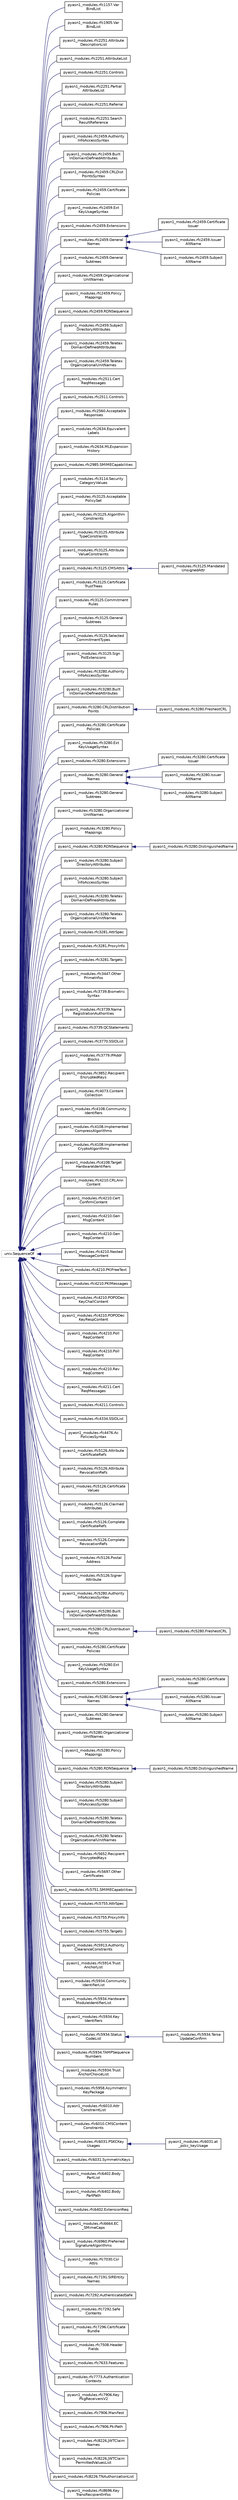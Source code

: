 digraph "Graphical Class Hierarchy"
{
 // LATEX_PDF_SIZE
  edge [fontname="Helvetica",fontsize="10",labelfontname="Helvetica",labelfontsize="10"];
  node [fontname="Helvetica",fontsize="10",shape=record];
  rankdir="LR";
  Node12273 [label="univ.SequenceOf",height=0.2,width=0.4,color="grey75", fillcolor="white", style="filled",tooltip=" "];
  Node12273 -> Node0 [dir="back",color="midnightblue",fontsize="10",style="solid",fontname="Helvetica"];
  Node0 [label="pyasn1_modules.rfc1157.Var\lBindList",height=0.2,width=0.4,color="black", fillcolor="white", style="filled",URL="$classpyasn1__modules_1_1rfc1157_1_1VarBindList.html",tooltip=" "];
  Node12273 -> Node12275 [dir="back",color="midnightblue",fontsize="10",style="solid",fontname="Helvetica"];
  Node12275 [label="pyasn1_modules.rfc1905.Var\lBindList",height=0.2,width=0.4,color="black", fillcolor="white", style="filled",URL="$classpyasn1__modules_1_1rfc1905_1_1VarBindList.html",tooltip=" "];
  Node12273 -> Node12276 [dir="back",color="midnightblue",fontsize="10",style="solid",fontname="Helvetica"];
  Node12276 [label="pyasn1_modules.rfc2251.Attribute\lDescriptionList",height=0.2,width=0.4,color="black", fillcolor="white", style="filled",URL="$classpyasn1__modules_1_1rfc2251_1_1AttributeDescriptionList.html",tooltip=" "];
  Node12273 -> Node12277 [dir="back",color="midnightblue",fontsize="10",style="solid",fontname="Helvetica"];
  Node12277 [label="pyasn1_modules.rfc2251.AttributeList",height=0.2,width=0.4,color="black", fillcolor="white", style="filled",URL="$classpyasn1__modules_1_1rfc2251_1_1AttributeList.html",tooltip=" "];
  Node12273 -> Node12278 [dir="back",color="midnightblue",fontsize="10",style="solid",fontname="Helvetica"];
  Node12278 [label="pyasn1_modules.rfc2251.Controls",height=0.2,width=0.4,color="black", fillcolor="white", style="filled",URL="$classpyasn1__modules_1_1rfc2251_1_1Controls.html",tooltip=" "];
  Node12273 -> Node12279 [dir="back",color="midnightblue",fontsize="10",style="solid",fontname="Helvetica"];
  Node12279 [label="pyasn1_modules.rfc2251.Partial\lAttributeList",height=0.2,width=0.4,color="black", fillcolor="white", style="filled",URL="$classpyasn1__modules_1_1rfc2251_1_1PartialAttributeList.html",tooltip=" "];
  Node12273 -> Node12280 [dir="back",color="midnightblue",fontsize="10",style="solid",fontname="Helvetica"];
  Node12280 [label="pyasn1_modules.rfc2251.Referral",height=0.2,width=0.4,color="black", fillcolor="white", style="filled",URL="$classpyasn1__modules_1_1rfc2251_1_1Referral.html",tooltip=" "];
  Node12273 -> Node12281 [dir="back",color="midnightblue",fontsize="10",style="solid",fontname="Helvetica"];
  Node12281 [label="pyasn1_modules.rfc2251.Search\lResultReference",height=0.2,width=0.4,color="black", fillcolor="white", style="filled",URL="$classpyasn1__modules_1_1rfc2251_1_1SearchResultReference.html",tooltip=" "];
  Node12273 -> Node12282 [dir="back",color="midnightblue",fontsize="10",style="solid",fontname="Helvetica"];
  Node12282 [label="pyasn1_modules.rfc2459.Authority\lInfoAccessSyntax",height=0.2,width=0.4,color="black", fillcolor="white", style="filled",URL="$classpyasn1__modules_1_1rfc2459_1_1AuthorityInfoAccessSyntax.html",tooltip=" "];
  Node12273 -> Node12283 [dir="back",color="midnightblue",fontsize="10",style="solid",fontname="Helvetica"];
  Node12283 [label="pyasn1_modules.rfc2459.Built\lInDomainDefinedAttributes",height=0.2,width=0.4,color="black", fillcolor="white", style="filled",URL="$classpyasn1__modules_1_1rfc2459_1_1BuiltInDomainDefinedAttributes.html",tooltip=" "];
  Node12273 -> Node12284 [dir="back",color="midnightblue",fontsize="10",style="solid",fontname="Helvetica"];
  Node12284 [label="pyasn1_modules.rfc2459.CRLDist\lPointsSyntax",height=0.2,width=0.4,color="black", fillcolor="white", style="filled",URL="$classpyasn1__modules_1_1rfc2459_1_1CRLDistPointsSyntax.html",tooltip=" "];
  Node12273 -> Node12285 [dir="back",color="midnightblue",fontsize="10",style="solid",fontname="Helvetica"];
  Node12285 [label="pyasn1_modules.rfc2459.Certificate\lPolicies",height=0.2,width=0.4,color="black", fillcolor="white", style="filled",URL="$classpyasn1__modules_1_1rfc2459_1_1CertificatePolicies.html",tooltip=" "];
  Node12273 -> Node12286 [dir="back",color="midnightblue",fontsize="10",style="solid",fontname="Helvetica"];
  Node12286 [label="pyasn1_modules.rfc2459.Ext\lKeyUsageSyntax",height=0.2,width=0.4,color="black", fillcolor="white", style="filled",URL="$classpyasn1__modules_1_1rfc2459_1_1ExtKeyUsageSyntax.html",tooltip=" "];
  Node12273 -> Node12287 [dir="back",color="midnightblue",fontsize="10",style="solid",fontname="Helvetica"];
  Node12287 [label="pyasn1_modules.rfc2459.Extensions",height=0.2,width=0.4,color="black", fillcolor="white", style="filled",URL="$classpyasn1__modules_1_1rfc2459_1_1Extensions.html",tooltip=" "];
  Node12273 -> Node12288 [dir="back",color="midnightblue",fontsize="10",style="solid",fontname="Helvetica"];
  Node12288 [label="pyasn1_modules.rfc2459.General\lNames",height=0.2,width=0.4,color="black", fillcolor="white", style="filled",URL="$classpyasn1__modules_1_1rfc2459_1_1GeneralNames.html",tooltip=" "];
  Node12288 -> Node12289 [dir="back",color="midnightblue",fontsize="10",style="solid",fontname="Helvetica"];
  Node12289 [label="pyasn1_modules.rfc2459.Certificate\lIssuer",height=0.2,width=0.4,color="black", fillcolor="white", style="filled",URL="$classpyasn1__modules_1_1rfc2459_1_1CertificateIssuer.html",tooltip=" "];
  Node12288 -> Node12290 [dir="back",color="midnightblue",fontsize="10",style="solid",fontname="Helvetica"];
  Node12290 [label="pyasn1_modules.rfc2459.Issuer\lAltName",height=0.2,width=0.4,color="black", fillcolor="white", style="filled",URL="$classpyasn1__modules_1_1rfc2459_1_1IssuerAltName.html",tooltip=" "];
  Node12288 -> Node12291 [dir="back",color="midnightblue",fontsize="10",style="solid",fontname="Helvetica"];
  Node12291 [label="pyasn1_modules.rfc2459.Subject\lAltName",height=0.2,width=0.4,color="black", fillcolor="white", style="filled",URL="$classpyasn1__modules_1_1rfc2459_1_1SubjectAltName.html",tooltip=" "];
  Node12273 -> Node12292 [dir="back",color="midnightblue",fontsize="10",style="solid",fontname="Helvetica"];
  Node12292 [label="pyasn1_modules.rfc2459.General\lSubtrees",height=0.2,width=0.4,color="black", fillcolor="white", style="filled",URL="$classpyasn1__modules_1_1rfc2459_1_1GeneralSubtrees.html",tooltip=" "];
  Node12273 -> Node12293 [dir="back",color="midnightblue",fontsize="10",style="solid",fontname="Helvetica"];
  Node12293 [label="pyasn1_modules.rfc2459.Organizational\lUnitNames",height=0.2,width=0.4,color="black", fillcolor="white", style="filled",URL="$classpyasn1__modules_1_1rfc2459_1_1OrganizationalUnitNames.html",tooltip=" "];
  Node12273 -> Node12294 [dir="back",color="midnightblue",fontsize="10",style="solid",fontname="Helvetica"];
  Node12294 [label="pyasn1_modules.rfc2459.Policy\lMappings",height=0.2,width=0.4,color="black", fillcolor="white", style="filled",URL="$classpyasn1__modules_1_1rfc2459_1_1PolicyMappings.html",tooltip=" "];
  Node12273 -> Node12295 [dir="back",color="midnightblue",fontsize="10",style="solid",fontname="Helvetica"];
  Node12295 [label="pyasn1_modules.rfc2459.RDNSequence",height=0.2,width=0.4,color="black", fillcolor="white", style="filled",URL="$classpyasn1__modules_1_1rfc2459_1_1RDNSequence.html",tooltip=" "];
  Node12273 -> Node12296 [dir="back",color="midnightblue",fontsize="10",style="solid",fontname="Helvetica"];
  Node12296 [label="pyasn1_modules.rfc2459.Subject\lDirectoryAttributes",height=0.2,width=0.4,color="black", fillcolor="white", style="filled",URL="$classpyasn1__modules_1_1rfc2459_1_1SubjectDirectoryAttributes.html",tooltip=" "];
  Node12273 -> Node12297 [dir="back",color="midnightblue",fontsize="10",style="solid",fontname="Helvetica"];
  Node12297 [label="pyasn1_modules.rfc2459.Teletex\lDomainDefinedAttributes",height=0.2,width=0.4,color="black", fillcolor="white", style="filled",URL="$classpyasn1__modules_1_1rfc2459_1_1TeletexDomainDefinedAttributes.html",tooltip=" "];
  Node12273 -> Node12298 [dir="back",color="midnightblue",fontsize="10",style="solid",fontname="Helvetica"];
  Node12298 [label="pyasn1_modules.rfc2459.Teletex\lOrganizationalUnitNames",height=0.2,width=0.4,color="black", fillcolor="white", style="filled",URL="$classpyasn1__modules_1_1rfc2459_1_1TeletexOrganizationalUnitNames.html",tooltip=" "];
  Node12273 -> Node12299 [dir="back",color="midnightblue",fontsize="10",style="solid",fontname="Helvetica"];
  Node12299 [label="pyasn1_modules.rfc2511.Cert\lReqMessages",height=0.2,width=0.4,color="black", fillcolor="white", style="filled",URL="$classpyasn1__modules_1_1rfc2511_1_1CertReqMessages.html",tooltip=" "];
  Node12273 -> Node12300 [dir="back",color="midnightblue",fontsize="10",style="solid",fontname="Helvetica"];
  Node12300 [label="pyasn1_modules.rfc2511.Controls",height=0.2,width=0.4,color="black", fillcolor="white", style="filled",URL="$classpyasn1__modules_1_1rfc2511_1_1Controls.html",tooltip=" "];
  Node12273 -> Node12301 [dir="back",color="midnightblue",fontsize="10",style="solid",fontname="Helvetica"];
  Node12301 [label="pyasn1_modules.rfc2560.Acceptable\lResponses",height=0.2,width=0.4,color="black", fillcolor="white", style="filled",URL="$classpyasn1__modules_1_1rfc2560_1_1AcceptableResponses.html",tooltip=" "];
  Node12273 -> Node12302 [dir="back",color="midnightblue",fontsize="10",style="solid",fontname="Helvetica"];
  Node12302 [label="pyasn1_modules.rfc2634.Equivalent\lLabels",height=0.2,width=0.4,color="black", fillcolor="white", style="filled",URL="$classpyasn1__modules_1_1rfc2634_1_1EquivalentLabels.html",tooltip=" "];
  Node12273 -> Node12303 [dir="back",color="midnightblue",fontsize="10",style="solid",fontname="Helvetica"];
  Node12303 [label="pyasn1_modules.rfc2634.MLExpansion\lHistory",height=0.2,width=0.4,color="black", fillcolor="white", style="filled",URL="$classpyasn1__modules_1_1rfc2634_1_1MLExpansionHistory.html",tooltip=" "];
  Node12273 -> Node12304 [dir="back",color="midnightblue",fontsize="10",style="solid",fontname="Helvetica"];
  Node12304 [label="pyasn1_modules.rfc2985.SMIMECapabilities",height=0.2,width=0.4,color="black", fillcolor="white", style="filled",URL="$classpyasn1__modules_1_1rfc2985_1_1SMIMECapabilities.html",tooltip=" "];
  Node12273 -> Node12305 [dir="back",color="midnightblue",fontsize="10",style="solid",fontname="Helvetica"];
  Node12305 [label="pyasn1_modules.rfc3114.Security\lCategoryValues",height=0.2,width=0.4,color="black", fillcolor="white", style="filled",URL="$classpyasn1__modules_1_1rfc3114_1_1SecurityCategoryValues.html",tooltip=" "];
  Node12273 -> Node12306 [dir="back",color="midnightblue",fontsize="10",style="solid",fontname="Helvetica"];
  Node12306 [label="pyasn1_modules.rfc3125.Acceptable\lPolicySet",height=0.2,width=0.4,color="black", fillcolor="white", style="filled",URL="$classpyasn1__modules_1_1rfc3125_1_1AcceptablePolicySet.html",tooltip=" "];
  Node12273 -> Node12307 [dir="back",color="midnightblue",fontsize="10",style="solid",fontname="Helvetica"];
  Node12307 [label="pyasn1_modules.rfc3125.Algorithm\lConstraints",height=0.2,width=0.4,color="black", fillcolor="white", style="filled",URL="$classpyasn1__modules_1_1rfc3125_1_1AlgorithmConstraints.html",tooltip=" "];
  Node12273 -> Node12308 [dir="back",color="midnightblue",fontsize="10",style="solid",fontname="Helvetica"];
  Node12308 [label="pyasn1_modules.rfc3125.Attribute\lTypeConstraints",height=0.2,width=0.4,color="black", fillcolor="white", style="filled",URL="$classpyasn1__modules_1_1rfc3125_1_1AttributeTypeConstraints.html",tooltip=" "];
  Node12273 -> Node12309 [dir="back",color="midnightblue",fontsize="10",style="solid",fontname="Helvetica"];
  Node12309 [label="pyasn1_modules.rfc3125.Attribute\lValueConstraints",height=0.2,width=0.4,color="black", fillcolor="white", style="filled",URL="$classpyasn1__modules_1_1rfc3125_1_1AttributeValueConstraints.html",tooltip=" "];
  Node12273 -> Node12310 [dir="back",color="midnightblue",fontsize="10",style="solid",fontname="Helvetica"];
  Node12310 [label="pyasn1_modules.rfc3125.CMSAttrs",height=0.2,width=0.4,color="black", fillcolor="white", style="filled",URL="$classpyasn1__modules_1_1rfc3125_1_1CMSAttrs.html",tooltip=" "];
  Node12310 -> Node12311 [dir="back",color="midnightblue",fontsize="10",style="solid",fontname="Helvetica"];
  Node12311 [label="pyasn1_modules.rfc3125.Mandated\lUnsignedAttr",height=0.2,width=0.4,color="black", fillcolor="white", style="filled",URL="$classpyasn1__modules_1_1rfc3125_1_1MandatedUnsignedAttr.html",tooltip=" "];
  Node12273 -> Node12312 [dir="back",color="midnightblue",fontsize="10",style="solid",fontname="Helvetica"];
  Node12312 [label="pyasn1_modules.rfc3125.Certificate\lTrustTrees",height=0.2,width=0.4,color="black", fillcolor="white", style="filled",URL="$classpyasn1__modules_1_1rfc3125_1_1CertificateTrustTrees.html",tooltip=" "];
  Node12273 -> Node12313 [dir="back",color="midnightblue",fontsize="10",style="solid",fontname="Helvetica"];
  Node12313 [label="pyasn1_modules.rfc3125.Commitment\lRules",height=0.2,width=0.4,color="black", fillcolor="white", style="filled",URL="$classpyasn1__modules_1_1rfc3125_1_1CommitmentRules.html",tooltip=" "];
  Node12273 -> Node12314 [dir="back",color="midnightblue",fontsize="10",style="solid",fontname="Helvetica"];
  Node12314 [label="pyasn1_modules.rfc3125.General\lSubtrees",height=0.2,width=0.4,color="black", fillcolor="white", style="filled",URL="$classpyasn1__modules_1_1rfc3125_1_1GeneralSubtrees.html",tooltip=" "];
  Node12273 -> Node12315 [dir="back",color="midnightblue",fontsize="10",style="solid",fontname="Helvetica"];
  Node12315 [label="pyasn1_modules.rfc3125.Selected\lCommitmentTypes",height=0.2,width=0.4,color="black", fillcolor="white", style="filled",URL="$classpyasn1__modules_1_1rfc3125_1_1SelectedCommitmentTypes.html",tooltip=" "];
  Node12273 -> Node12316 [dir="back",color="midnightblue",fontsize="10",style="solid",fontname="Helvetica"];
  Node12316 [label="pyasn1_modules.rfc3125.Sign\lPolExtensions",height=0.2,width=0.4,color="black", fillcolor="white", style="filled",URL="$classpyasn1__modules_1_1rfc3125_1_1SignPolExtensions.html",tooltip=" "];
  Node12273 -> Node12317 [dir="back",color="midnightblue",fontsize="10",style="solid",fontname="Helvetica"];
  Node12317 [label="pyasn1_modules.rfc3280.Authority\lInfoAccessSyntax",height=0.2,width=0.4,color="black", fillcolor="white", style="filled",URL="$classpyasn1__modules_1_1rfc3280_1_1AuthorityInfoAccessSyntax.html",tooltip=" "];
  Node12273 -> Node12318 [dir="back",color="midnightblue",fontsize="10",style="solid",fontname="Helvetica"];
  Node12318 [label="pyasn1_modules.rfc3280.Built\lInDomainDefinedAttributes",height=0.2,width=0.4,color="black", fillcolor="white", style="filled",URL="$classpyasn1__modules_1_1rfc3280_1_1BuiltInDomainDefinedAttributes.html",tooltip=" "];
  Node12273 -> Node12319 [dir="back",color="midnightblue",fontsize="10",style="solid",fontname="Helvetica"];
  Node12319 [label="pyasn1_modules.rfc3280.CRLDistribution\lPoints",height=0.2,width=0.4,color="black", fillcolor="white", style="filled",URL="$classpyasn1__modules_1_1rfc3280_1_1CRLDistributionPoints.html",tooltip=" "];
  Node12319 -> Node12320 [dir="back",color="midnightblue",fontsize="10",style="solid",fontname="Helvetica"];
  Node12320 [label="pyasn1_modules.rfc3280.FreshestCRL",height=0.2,width=0.4,color="black", fillcolor="white", style="filled",URL="$classpyasn1__modules_1_1rfc3280_1_1FreshestCRL.html",tooltip=" "];
  Node12273 -> Node12321 [dir="back",color="midnightblue",fontsize="10",style="solid",fontname="Helvetica"];
  Node12321 [label="pyasn1_modules.rfc3280.Certificate\lPolicies",height=0.2,width=0.4,color="black", fillcolor="white", style="filled",URL="$classpyasn1__modules_1_1rfc3280_1_1CertificatePolicies.html",tooltip=" "];
  Node12273 -> Node12322 [dir="back",color="midnightblue",fontsize="10",style="solid",fontname="Helvetica"];
  Node12322 [label="pyasn1_modules.rfc3280.Ext\lKeyUsageSyntax",height=0.2,width=0.4,color="black", fillcolor="white", style="filled",URL="$classpyasn1__modules_1_1rfc3280_1_1ExtKeyUsageSyntax.html",tooltip=" "];
  Node12273 -> Node12323 [dir="back",color="midnightblue",fontsize="10",style="solid",fontname="Helvetica"];
  Node12323 [label="pyasn1_modules.rfc3280.Extensions",height=0.2,width=0.4,color="black", fillcolor="white", style="filled",URL="$classpyasn1__modules_1_1rfc3280_1_1Extensions.html",tooltip=" "];
  Node12273 -> Node12324 [dir="back",color="midnightblue",fontsize="10",style="solid",fontname="Helvetica"];
  Node12324 [label="pyasn1_modules.rfc3280.General\lNames",height=0.2,width=0.4,color="black", fillcolor="white", style="filled",URL="$classpyasn1__modules_1_1rfc3280_1_1GeneralNames.html",tooltip=" "];
  Node12324 -> Node12325 [dir="back",color="midnightblue",fontsize="10",style="solid",fontname="Helvetica"];
  Node12325 [label="pyasn1_modules.rfc3280.Certificate\lIssuer",height=0.2,width=0.4,color="black", fillcolor="white", style="filled",URL="$classpyasn1__modules_1_1rfc3280_1_1CertificateIssuer.html",tooltip=" "];
  Node12324 -> Node12326 [dir="back",color="midnightblue",fontsize="10",style="solid",fontname="Helvetica"];
  Node12326 [label="pyasn1_modules.rfc3280.Issuer\lAltName",height=0.2,width=0.4,color="black", fillcolor="white", style="filled",URL="$classpyasn1__modules_1_1rfc3280_1_1IssuerAltName.html",tooltip=" "];
  Node12324 -> Node12327 [dir="back",color="midnightblue",fontsize="10",style="solid",fontname="Helvetica"];
  Node12327 [label="pyasn1_modules.rfc3280.Subject\lAltName",height=0.2,width=0.4,color="black", fillcolor="white", style="filled",URL="$classpyasn1__modules_1_1rfc3280_1_1SubjectAltName.html",tooltip=" "];
  Node12273 -> Node12328 [dir="back",color="midnightblue",fontsize="10",style="solid",fontname="Helvetica"];
  Node12328 [label="pyasn1_modules.rfc3280.General\lSubtrees",height=0.2,width=0.4,color="black", fillcolor="white", style="filled",URL="$classpyasn1__modules_1_1rfc3280_1_1GeneralSubtrees.html",tooltip=" "];
  Node12273 -> Node12329 [dir="back",color="midnightblue",fontsize="10",style="solid",fontname="Helvetica"];
  Node12329 [label="pyasn1_modules.rfc3280.Organizational\lUnitNames",height=0.2,width=0.4,color="black", fillcolor="white", style="filled",URL="$classpyasn1__modules_1_1rfc3280_1_1OrganizationalUnitNames.html",tooltip=" "];
  Node12273 -> Node12330 [dir="back",color="midnightblue",fontsize="10",style="solid",fontname="Helvetica"];
  Node12330 [label="pyasn1_modules.rfc3280.Policy\lMappings",height=0.2,width=0.4,color="black", fillcolor="white", style="filled",URL="$classpyasn1__modules_1_1rfc3280_1_1PolicyMappings.html",tooltip=" "];
  Node12273 -> Node12331 [dir="back",color="midnightblue",fontsize="10",style="solid",fontname="Helvetica"];
  Node12331 [label="pyasn1_modules.rfc3280.RDNSequence",height=0.2,width=0.4,color="black", fillcolor="white", style="filled",URL="$classpyasn1__modules_1_1rfc3280_1_1RDNSequence.html",tooltip=" "];
  Node12331 -> Node12332 [dir="back",color="midnightblue",fontsize="10",style="solid",fontname="Helvetica"];
  Node12332 [label="pyasn1_modules.rfc3280.DistinguishedName",height=0.2,width=0.4,color="black", fillcolor="white", style="filled",URL="$classpyasn1__modules_1_1rfc3280_1_1DistinguishedName.html",tooltip=" "];
  Node12273 -> Node12333 [dir="back",color="midnightblue",fontsize="10",style="solid",fontname="Helvetica"];
  Node12333 [label="pyasn1_modules.rfc3280.Subject\lDirectoryAttributes",height=0.2,width=0.4,color="black", fillcolor="white", style="filled",URL="$classpyasn1__modules_1_1rfc3280_1_1SubjectDirectoryAttributes.html",tooltip=" "];
  Node12273 -> Node12334 [dir="back",color="midnightblue",fontsize="10",style="solid",fontname="Helvetica"];
  Node12334 [label="pyasn1_modules.rfc3280.Subject\lInfoAccessSyntax",height=0.2,width=0.4,color="black", fillcolor="white", style="filled",URL="$classpyasn1__modules_1_1rfc3280_1_1SubjectInfoAccessSyntax.html",tooltip=" "];
  Node12273 -> Node12335 [dir="back",color="midnightblue",fontsize="10",style="solid",fontname="Helvetica"];
  Node12335 [label="pyasn1_modules.rfc3280.Teletex\lDomainDefinedAttributes",height=0.2,width=0.4,color="black", fillcolor="white", style="filled",URL="$classpyasn1__modules_1_1rfc3280_1_1TeletexDomainDefinedAttributes.html",tooltip=" "];
  Node12273 -> Node12336 [dir="back",color="midnightblue",fontsize="10",style="solid",fontname="Helvetica"];
  Node12336 [label="pyasn1_modules.rfc3280.Teletex\lOrganizationalUnitNames",height=0.2,width=0.4,color="black", fillcolor="white", style="filled",URL="$classpyasn1__modules_1_1rfc3280_1_1TeletexOrganizationalUnitNames.html",tooltip=" "];
  Node12273 -> Node12337 [dir="back",color="midnightblue",fontsize="10",style="solid",fontname="Helvetica"];
  Node12337 [label="pyasn1_modules.rfc3281.AttrSpec",height=0.2,width=0.4,color="black", fillcolor="white", style="filled",URL="$classpyasn1__modules_1_1rfc3281_1_1AttrSpec.html",tooltip=" "];
  Node12273 -> Node12338 [dir="back",color="midnightblue",fontsize="10",style="solid",fontname="Helvetica"];
  Node12338 [label="pyasn1_modules.rfc3281.ProxyInfo",height=0.2,width=0.4,color="black", fillcolor="white", style="filled",URL="$classpyasn1__modules_1_1rfc3281_1_1ProxyInfo.html",tooltip=" "];
  Node12273 -> Node12339 [dir="back",color="midnightblue",fontsize="10",style="solid",fontname="Helvetica"];
  Node12339 [label="pyasn1_modules.rfc3281.Targets",height=0.2,width=0.4,color="black", fillcolor="white", style="filled",URL="$classpyasn1__modules_1_1rfc3281_1_1Targets.html",tooltip=" "];
  Node12273 -> Node12340 [dir="back",color="midnightblue",fontsize="10",style="solid",fontname="Helvetica"];
  Node12340 [label="pyasn1_modules.rfc3447.Other\lPrimeInfos",height=0.2,width=0.4,color="black", fillcolor="white", style="filled",URL="$classpyasn1__modules_1_1rfc3447_1_1OtherPrimeInfos.html",tooltip=" "];
  Node12273 -> Node12341 [dir="back",color="midnightblue",fontsize="10",style="solid",fontname="Helvetica"];
  Node12341 [label="pyasn1_modules.rfc3739.Biometric\lSyntax",height=0.2,width=0.4,color="black", fillcolor="white", style="filled",URL="$classpyasn1__modules_1_1rfc3739_1_1BiometricSyntax.html",tooltip=" "];
  Node12273 -> Node12342 [dir="back",color="midnightblue",fontsize="10",style="solid",fontname="Helvetica"];
  Node12342 [label="pyasn1_modules.rfc3739.Name\lRegistrationAuthorities",height=0.2,width=0.4,color="black", fillcolor="white", style="filled",URL="$classpyasn1__modules_1_1rfc3739_1_1NameRegistrationAuthorities.html",tooltip=" "];
  Node12273 -> Node12343 [dir="back",color="midnightblue",fontsize="10",style="solid",fontname="Helvetica"];
  Node12343 [label="pyasn1_modules.rfc3739.QCStatements",height=0.2,width=0.4,color="black", fillcolor="white", style="filled",URL="$classpyasn1__modules_1_1rfc3739_1_1QCStatements.html",tooltip=" "];
  Node12273 -> Node12344 [dir="back",color="midnightblue",fontsize="10",style="solid",fontname="Helvetica"];
  Node12344 [label="pyasn1_modules.rfc3770.SSIDList",height=0.2,width=0.4,color="black", fillcolor="white", style="filled",URL="$classpyasn1__modules_1_1rfc3770_1_1SSIDList.html",tooltip=" "];
  Node12273 -> Node12345 [dir="back",color="midnightblue",fontsize="10",style="solid",fontname="Helvetica"];
  Node12345 [label="pyasn1_modules.rfc3779.IPAddr\lBlocks",height=0.2,width=0.4,color="black", fillcolor="white", style="filled",URL="$classpyasn1__modules_1_1rfc3779_1_1IPAddrBlocks.html",tooltip=" "];
  Node12273 -> Node12346 [dir="back",color="midnightblue",fontsize="10",style="solid",fontname="Helvetica"];
  Node12346 [label="pyasn1_modules.rfc3852.Recipient\lEncryptedKeys",height=0.2,width=0.4,color="black", fillcolor="white", style="filled",URL="$classpyasn1__modules_1_1rfc3852_1_1RecipientEncryptedKeys.html",tooltip=" "];
  Node12273 -> Node12347 [dir="back",color="midnightblue",fontsize="10",style="solid",fontname="Helvetica"];
  Node12347 [label="pyasn1_modules.rfc4073.Content\lCollection",height=0.2,width=0.4,color="black", fillcolor="white", style="filled",URL="$classpyasn1__modules_1_1rfc4073_1_1ContentCollection.html",tooltip=" "];
  Node12273 -> Node12348 [dir="back",color="midnightblue",fontsize="10",style="solid",fontname="Helvetica"];
  Node12348 [label="pyasn1_modules.rfc4108.Community\lIdentifiers",height=0.2,width=0.4,color="black", fillcolor="white", style="filled",URL="$classpyasn1__modules_1_1rfc4108_1_1CommunityIdentifiers.html",tooltip=" "];
  Node12273 -> Node12349 [dir="back",color="midnightblue",fontsize="10",style="solid",fontname="Helvetica"];
  Node12349 [label="pyasn1_modules.rfc4108.Implemented\lCompressAlgorithms",height=0.2,width=0.4,color="black", fillcolor="white", style="filled",URL="$classpyasn1__modules_1_1rfc4108_1_1ImplementedCompressAlgorithms.html",tooltip=" "];
  Node12273 -> Node12350 [dir="back",color="midnightblue",fontsize="10",style="solid",fontname="Helvetica"];
  Node12350 [label="pyasn1_modules.rfc4108.Implemented\lCryptoAlgorithms",height=0.2,width=0.4,color="black", fillcolor="white", style="filled",URL="$classpyasn1__modules_1_1rfc4108_1_1ImplementedCryptoAlgorithms.html",tooltip=" "];
  Node12273 -> Node12351 [dir="back",color="midnightblue",fontsize="10",style="solid",fontname="Helvetica"];
  Node12351 [label="pyasn1_modules.rfc4108.Target\lHardwareIdentifiers",height=0.2,width=0.4,color="black", fillcolor="white", style="filled",URL="$classpyasn1__modules_1_1rfc4108_1_1TargetHardwareIdentifiers.html",tooltip=" "];
  Node12273 -> Node12352 [dir="back",color="midnightblue",fontsize="10",style="solid",fontname="Helvetica"];
  Node12352 [label="pyasn1_modules.rfc4210.CRLAnn\lContent",height=0.2,width=0.4,color="black", fillcolor="white", style="filled",URL="$classpyasn1__modules_1_1rfc4210_1_1CRLAnnContent.html",tooltip=" "];
  Node12273 -> Node12353 [dir="back",color="midnightblue",fontsize="10",style="solid",fontname="Helvetica"];
  Node12353 [label="pyasn1_modules.rfc4210.Cert\lConfirmContent",height=0.2,width=0.4,color="black", fillcolor="white", style="filled",URL="$classpyasn1__modules_1_1rfc4210_1_1CertConfirmContent.html",tooltip=" "];
  Node12273 -> Node12354 [dir="back",color="midnightblue",fontsize="10",style="solid",fontname="Helvetica"];
  Node12354 [label="pyasn1_modules.rfc4210.Gen\lMsgContent",height=0.2,width=0.4,color="black", fillcolor="white", style="filled",URL="$classpyasn1__modules_1_1rfc4210_1_1GenMsgContent.html",tooltip=" "];
  Node12273 -> Node12355 [dir="back",color="midnightblue",fontsize="10",style="solid",fontname="Helvetica"];
  Node12355 [label="pyasn1_modules.rfc4210.Gen\lRepContent",height=0.2,width=0.4,color="black", fillcolor="white", style="filled",URL="$classpyasn1__modules_1_1rfc4210_1_1GenRepContent.html",tooltip=" "];
  Node12273 -> Node12356 [dir="back",color="midnightblue",fontsize="10",style="solid",fontname="Helvetica"];
  Node12356 [label="pyasn1_modules.rfc4210.Nested\lMessageContent",height=0.2,width=0.4,color="black", fillcolor="white", style="filled",URL="$classpyasn1__modules_1_1rfc4210_1_1NestedMessageContent.html",tooltip=" "];
  Node12273 -> Node12357 [dir="back",color="midnightblue",fontsize="10",style="solid",fontname="Helvetica"];
  Node12357 [label="pyasn1_modules.rfc4210.PKIFreeText",height=0.2,width=0.4,color="black", fillcolor="white", style="filled",URL="$classpyasn1__modules_1_1rfc4210_1_1PKIFreeText.html",tooltip=" "];
  Node12273 -> Node12358 [dir="back",color="midnightblue",fontsize="10",style="solid",fontname="Helvetica"];
  Node12358 [label="pyasn1_modules.rfc4210.PKIMessages",height=0.2,width=0.4,color="black", fillcolor="white", style="filled",URL="$classpyasn1__modules_1_1rfc4210_1_1PKIMessages.html",tooltip=" "];
  Node12273 -> Node12359 [dir="back",color="midnightblue",fontsize="10",style="solid",fontname="Helvetica"];
  Node12359 [label="pyasn1_modules.rfc4210.POPODec\lKeyChallContent",height=0.2,width=0.4,color="black", fillcolor="white", style="filled",URL="$classpyasn1__modules_1_1rfc4210_1_1POPODecKeyChallContent.html",tooltip=" "];
  Node12273 -> Node12360 [dir="back",color="midnightblue",fontsize="10",style="solid",fontname="Helvetica"];
  Node12360 [label="pyasn1_modules.rfc4210.POPODec\lKeyRespContent",height=0.2,width=0.4,color="black", fillcolor="white", style="filled",URL="$classpyasn1__modules_1_1rfc4210_1_1POPODecKeyRespContent.html",tooltip=" "];
  Node12273 -> Node12361 [dir="back",color="midnightblue",fontsize="10",style="solid",fontname="Helvetica"];
  Node12361 [label="pyasn1_modules.rfc4210.Poll\lRepContent",height=0.2,width=0.4,color="black", fillcolor="white", style="filled",URL="$classpyasn1__modules_1_1rfc4210_1_1PollRepContent.html",tooltip=" "];
  Node12273 -> Node12362 [dir="back",color="midnightblue",fontsize="10",style="solid",fontname="Helvetica"];
  Node12362 [label="pyasn1_modules.rfc4210.Poll\lReqContent",height=0.2,width=0.4,color="black", fillcolor="white", style="filled",URL="$classpyasn1__modules_1_1rfc4210_1_1PollReqContent.html",tooltip=" "];
  Node12273 -> Node12363 [dir="back",color="midnightblue",fontsize="10",style="solid",fontname="Helvetica"];
  Node12363 [label="pyasn1_modules.rfc4210.Rev\lReqContent",height=0.2,width=0.4,color="black", fillcolor="white", style="filled",URL="$classpyasn1__modules_1_1rfc4210_1_1RevReqContent.html",tooltip=" "];
  Node12273 -> Node12364 [dir="back",color="midnightblue",fontsize="10",style="solid",fontname="Helvetica"];
  Node12364 [label="pyasn1_modules.rfc4211.Cert\lReqMessages",height=0.2,width=0.4,color="black", fillcolor="white", style="filled",URL="$classpyasn1__modules_1_1rfc4211_1_1CertReqMessages.html",tooltip=" "];
  Node12273 -> Node12365 [dir="back",color="midnightblue",fontsize="10",style="solid",fontname="Helvetica"];
  Node12365 [label="pyasn1_modules.rfc4211.Controls",height=0.2,width=0.4,color="black", fillcolor="white", style="filled",URL="$classpyasn1__modules_1_1rfc4211_1_1Controls.html",tooltip=" "];
  Node12273 -> Node12366 [dir="back",color="midnightblue",fontsize="10",style="solid",fontname="Helvetica"];
  Node12366 [label="pyasn1_modules.rfc4334.SSIDList",height=0.2,width=0.4,color="black", fillcolor="white", style="filled",URL="$classpyasn1__modules_1_1rfc4334_1_1SSIDList.html",tooltip=" "];
  Node12273 -> Node12367 [dir="back",color="midnightblue",fontsize="10",style="solid",fontname="Helvetica"];
  Node12367 [label="pyasn1_modules.rfc4476.Ac\lPoliciesSyntax",height=0.2,width=0.4,color="black", fillcolor="white", style="filled",URL="$classpyasn1__modules_1_1rfc4476_1_1AcPoliciesSyntax.html",tooltip=" "];
  Node12273 -> Node12368 [dir="back",color="midnightblue",fontsize="10",style="solid",fontname="Helvetica"];
  Node12368 [label="pyasn1_modules.rfc5126.Attribute\lCertificateRefs",height=0.2,width=0.4,color="black", fillcolor="white", style="filled",URL="$classpyasn1__modules_1_1rfc5126_1_1AttributeCertificateRefs.html",tooltip=" "];
  Node12273 -> Node12369 [dir="back",color="midnightblue",fontsize="10",style="solid",fontname="Helvetica"];
  Node12369 [label="pyasn1_modules.rfc5126.Attribute\lRevocationRefs",height=0.2,width=0.4,color="black", fillcolor="white", style="filled",URL="$classpyasn1__modules_1_1rfc5126_1_1AttributeRevocationRefs.html",tooltip=" "];
  Node12273 -> Node12370 [dir="back",color="midnightblue",fontsize="10",style="solid",fontname="Helvetica"];
  Node12370 [label="pyasn1_modules.rfc5126.Certificate\lValues",height=0.2,width=0.4,color="black", fillcolor="white", style="filled",URL="$classpyasn1__modules_1_1rfc5126_1_1CertificateValues.html",tooltip=" "];
  Node12273 -> Node12371 [dir="back",color="midnightblue",fontsize="10",style="solid",fontname="Helvetica"];
  Node12371 [label="pyasn1_modules.rfc5126.Claimed\lAttributes",height=0.2,width=0.4,color="black", fillcolor="white", style="filled",URL="$classpyasn1__modules_1_1rfc5126_1_1ClaimedAttributes.html",tooltip=" "];
  Node12273 -> Node12372 [dir="back",color="midnightblue",fontsize="10",style="solid",fontname="Helvetica"];
  Node12372 [label="pyasn1_modules.rfc5126.Complete\lCertificateRefs",height=0.2,width=0.4,color="black", fillcolor="white", style="filled",URL="$classpyasn1__modules_1_1rfc5126_1_1CompleteCertificateRefs.html",tooltip=" "];
  Node12273 -> Node12373 [dir="back",color="midnightblue",fontsize="10",style="solid",fontname="Helvetica"];
  Node12373 [label="pyasn1_modules.rfc5126.Complete\lRevocationRefs",height=0.2,width=0.4,color="black", fillcolor="white", style="filled",URL="$classpyasn1__modules_1_1rfc5126_1_1CompleteRevocationRefs.html",tooltip=" "];
  Node12273 -> Node12374 [dir="back",color="midnightblue",fontsize="10",style="solid",fontname="Helvetica"];
  Node12374 [label="pyasn1_modules.rfc5126.Postal\lAddress",height=0.2,width=0.4,color="black", fillcolor="white", style="filled",URL="$classpyasn1__modules_1_1rfc5126_1_1PostalAddress.html",tooltip=" "];
  Node12273 -> Node12375 [dir="back",color="midnightblue",fontsize="10",style="solid",fontname="Helvetica"];
  Node12375 [label="pyasn1_modules.rfc5126.Signer\lAttribute",height=0.2,width=0.4,color="black", fillcolor="white", style="filled",URL="$classpyasn1__modules_1_1rfc5126_1_1SignerAttribute.html",tooltip=" "];
  Node12273 -> Node12376 [dir="back",color="midnightblue",fontsize="10",style="solid",fontname="Helvetica"];
  Node12376 [label="pyasn1_modules.rfc5280.Authority\lInfoAccessSyntax",height=0.2,width=0.4,color="black", fillcolor="white", style="filled",URL="$classpyasn1__modules_1_1rfc5280_1_1AuthorityInfoAccessSyntax.html",tooltip=" "];
  Node12273 -> Node12377 [dir="back",color="midnightblue",fontsize="10",style="solid",fontname="Helvetica"];
  Node12377 [label="pyasn1_modules.rfc5280.Built\lInDomainDefinedAttributes",height=0.2,width=0.4,color="black", fillcolor="white", style="filled",URL="$classpyasn1__modules_1_1rfc5280_1_1BuiltInDomainDefinedAttributes.html",tooltip=" "];
  Node12273 -> Node12378 [dir="back",color="midnightblue",fontsize="10",style="solid",fontname="Helvetica"];
  Node12378 [label="pyasn1_modules.rfc5280.CRLDistribution\lPoints",height=0.2,width=0.4,color="black", fillcolor="white", style="filled",URL="$classpyasn1__modules_1_1rfc5280_1_1CRLDistributionPoints.html",tooltip=" "];
  Node12378 -> Node12379 [dir="back",color="midnightblue",fontsize="10",style="solid",fontname="Helvetica"];
  Node12379 [label="pyasn1_modules.rfc5280.FreshestCRL",height=0.2,width=0.4,color="black", fillcolor="white", style="filled",URL="$classpyasn1__modules_1_1rfc5280_1_1FreshestCRL.html",tooltip=" "];
  Node12273 -> Node12380 [dir="back",color="midnightblue",fontsize="10",style="solid",fontname="Helvetica"];
  Node12380 [label="pyasn1_modules.rfc5280.Certificate\lPolicies",height=0.2,width=0.4,color="black", fillcolor="white", style="filled",URL="$classpyasn1__modules_1_1rfc5280_1_1CertificatePolicies.html",tooltip=" "];
  Node12273 -> Node12381 [dir="back",color="midnightblue",fontsize="10",style="solid",fontname="Helvetica"];
  Node12381 [label="pyasn1_modules.rfc5280.Ext\lKeyUsageSyntax",height=0.2,width=0.4,color="black", fillcolor="white", style="filled",URL="$classpyasn1__modules_1_1rfc5280_1_1ExtKeyUsageSyntax.html",tooltip=" "];
  Node12273 -> Node12382 [dir="back",color="midnightblue",fontsize="10",style="solid",fontname="Helvetica"];
  Node12382 [label="pyasn1_modules.rfc5280.Extensions",height=0.2,width=0.4,color="black", fillcolor="white", style="filled",URL="$classpyasn1__modules_1_1rfc5280_1_1Extensions.html",tooltip=" "];
  Node12273 -> Node12383 [dir="back",color="midnightblue",fontsize="10",style="solid",fontname="Helvetica"];
  Node12383 [label="pyasn1_modules.rfc5280.General\lNames",height=0.2,width=0.4,color="black", fillcolor="white", style="filled",URL="$classpyasn1__modules_1_1rfc5280_1_1GeneralNames.html",tooltip=" "];
  Node12383 -> Node12384 [dir="back",color="midnightblue",fontsize="10",style="solid",fontname="Helvetica"];
  Node12384 [label="pyasn1_modules.rfc5280.Certificate\lIssuer",height=0.2,width=0.4,color="black", fillcolor="white", style="filled",URL="$classpyasn1__modules_1_1rfc5280_1_1CertificateIssuer.html",tooltip=" "];
  Node12383 -> Node12385 [dir="back",color="midnightblue",fontsize="10",style="solid",fontname="Helvetica"];
  Node12385 [label="pyasn1_modules.rfc5280.Issuer\lAltName",height=0.2,width=0.4,color="black", fillcolor="white", style="filled",URL="$classpyasn1__modules_1_1rfc5280_1_1IssuerAltName.html",tooltip=" "];
  Node12383 -> Node12386 [dir="back",color="midnightblue",fontsize="10",style="solid",fontname="Helvetica"];
  Node12386 [label="pyasn1_modules.rfc5280.Subject\lAltName",height=0.2,width=0.4,color="black", fillcolor="white", style="filled",URL="$classpyasn1__modules_1_1rfc5280_1_1SubjectAltName.html",tooltip=" "];
  Node12273 -> Node12387 [dir="back",color="midnightblue",fontsize="10",style="solid",fontname="Helvetica"];
  Node12387 [label="pyasn1_modules.rfc5280.General\lSubtrees",height=0.2,width=0.4,color="black", fillcolor="white", style="filled",URL="$classpyasn1__modules_1_1rfc5280_1_1GeneralSubtrees.html",tooltip=" "];
  Node12273 -> Node12388 [dir="back",color="midnightblue",fontsize="10",style="solid",fontname="Helvetica"];
  Node12388 [label="pyasn1_modules.rfc5280.Organizational\lUnitNames",height=0.2,width=0.4,color="black", fillcolor="white", style="filled",URL="$classpyasn1__modules_1_1rfc5280_1_1OrganizationalUnitNames.html",tooltip=" "];
  Node12273 -> Node12389 [dir="back",color="midnightblue",fontsize="10",style="solid",fontname="Helvetica"];
  Node12389 [label="pyasn1_modules.rfc5280.Policy\lMappings",height=0.2,width=0.4,color="black", fillcolor="white", style="filled",URL="$classpyasn1__modules_1_1rfc5280_1_1PolicyMappings.html",tooltip=" "];
  Node12273 -> Node12390 [dir="back",color="midnightblue",fontsize="10",style="solid",fontname="Helvetica"];
  Node12390 [label="pyasn1_modules.rfc5280.RDNSequence",height=0.2,width=0.4,color="black", fillcolor="white", style="filled",URL="$classpyasn1__modules_1_1rfc5280_1_1RDNSequence.html",tooltip=" "];
  Node12390 -> Node12391 [dir="back",color="midnightblue",fontsize="10",style="solid",fontname="Helvetica"];
  Node12391 [label="pyasn1_modules.rfc5280.DistinguishedName",height=0.2,width=0.4,color="black", fillcolor="white", style="filled",URL="$classpyasn1__modules_1_1rfc5280_1_1DistinguishedName.html",tooltip=" "];
  Node12273 -> Node12392 [dir="back",color="midnightblue",fontsize="10",style="solid",fontname="Helvetica"];
  Node12392 [label="pyasn1_modules.rfc5280.Subject\lDirectoryAttributes",height=0.2,width=0.4,color="black", fillcolor="white", style="filled",URL="$classpyasn1__modules_1_1rfc5280_1_1SubjectDirectoryAttributes.html",tooltip=" "];
  Node12273 -> Node12393 [dir="back",color="midnightblue",fontsize="10",style="solid",fontname="Helvetica"];
  Node12393 [label="pyasn1_modules.rfc5280.Subject\lInfoAccessSyntax",height=0.2,width=0.4,color="black", fillcolor="white", style="filled",URL="$classpyasn1__modules_1_1rfc5280_1_1SubjectInfoAccessSyntax.html",tooltip=" "];
  Node12273 -> Node12394 [dir="back",color="midnightblue",fontsize="10",style="solid",fontname="Helvetica"];
  Node12394 [label="pyasn1_modules.rfc5280.Teletex\lDomainDefinedAttributes",height=0.2,width=0.4,color="black", fillcolor="white", style="filled",URL="$classpyasn1__modules_1_1rfc5280_1_1TeletexDomainDefinedAttributes.html",tooltip=" "];
  Node12273 -> Node12395 [dir="back",color="midnightblue",fontsize="10",style="solid",fontname="Helvetica"];
  Node12395 [label="pyasn1_modules.rfc5280.Teletex\lOrganizationalUnitNames",height=0.2,width=0.4,color="black", fillcolor="white", style="filled",URL="$classpyasn1__modules_1_1rfc5280_1_1TeletexOrganizationalUnitNames.html",tooltip=" "];
  Node12273 -> Node12396 [dir="back",color="midnightblue",fontsize="10",style="solid",fontname="Helvetica"];
  Node12396 [label="pyasn1_modules.rfc5652.Recipient\lEncryptedKeys",height=0.2,width=0.4,color="black", fillcolor="white", style="filled",URL="$classpyasn1__modules_1_1rfc5652_1_1RecipientEncryptedKeys.html",tooltip=" "];
  Node12273 -> Node12397 [dir="back",color="midnightblue",fontsize="10",style="solid",fontname="Helvetica"];
  Node12397 [label="pyasn1_modules.rfc5697.Other\lCertificates",height=0.2,width=0.4,color="black", fillcolor="white", style="filled",URL="$classpyasn1__modules_1_1rfc5697_1_1OtherCertificates.html",tooltip=" "];
  Node12273 -> Node12398 [dir="back",color="midnightblue",fontsize="10",style="solid",fontname="Helvetica"];
  Node12398 [label="pyasn1_modules.rfc5751.SMIMECapabilities",height=0.2,width=0.4,color="black", fillcolor="white", style="filled",URL="$classpyasn1__modules_1_1rfc5751_1_1SMIMECapabilities.html",tooltip=" "];
  Node12273 -> Node12399 [dir="back",color="midnightblue",fontsize="10",style="solid",fontname="Helvetica"];
  Node12399 [label="pyasn1_modules.rfc5755.AttrSpec",height=0.2,width=0.4,color="black", fillcolor="white", style="filled",URL="$classpyasn1__modules_1_1rfc5755_1_1AttrSpec.html",tooltip=" "];
  Node12273 -> Node12400 [dir="back",color="midnightblue",fontsize="10",style="solid",fontname="Helvetica"];
  Node12400 [label="pyasn1_modules.rfc5755.ProxyInfo",height=0.2,width=0.4,color="black", fillcolor="white", style="filled",URL="$classpyasn1__modules_1_1rfc5755_1_1ProxyInfo.html",tooltip=" "];
  Node12273 -> Node12401 [dir="back",color="midnightblue",fontsize="10",style="solid",fontname="Helvetica"];
  Node12401 [label="pyasn1_modules.rfc5755.Targets",height=0.2,width=0.4,color="black", fillcolor="white", style="filled",URL="$classpyasn1__modules_1_1rfc5755_1_1Targets.html",tooltip=" "];
  Node12273 -> Node12402 [dir="back",color="midnightblue",fontsize="10",style="solid",fontname="Helvetica"];
  Node12402 [label="pyasn1_modules.rfc5913.Authority\lClearanceConstraints",height=0.2,width=0.4,color="black", fillcolor="white", style="filled",URL="$classpyasn1__modules_1_1rfc5913_1_1AuthorityClearanceConstraints.html",tooltip=" "];
  Node12273 -> Node12403 [dir="back",color="midnightblue",fontsize="10",style="solid",fontname="Helvetica"];
  Node12403 [label="pyasn1_modules.rfc5914.Trust\lAnchorList",height=0.2,width=0.4,color="black", fillcolor="white", style="filled",URL="$classpyasn1__modules_1_1rfc5914_1_1TrustAnchorList.html",tooltip=" "];
  Node12273 -> Node12404 [dir="back",color="midnightblue",fontsize="10",style="solid",fontname="Helvetica"];
  Node12404 [label="pyasn1_modules.rfc5934.Community\lIdentifierList",height=0.2,width=0.4,color="black", fillcolor="white", style="filled",URL="$classpyasn1__modules_1_1rfc5934_1_1CommunityIdentifierList.html",tooltip=" "];
  Node12273 -> Node12405 [dir="back",color="midnightblue",fontsize="10",style="solid",fontname="Helvetica"];
  Node12405 [label="pyasn1_modules.rfc5934.Hardware\lModuleIdentifierList",height=0.2,width=0.4,color="black", fillcolor="white", style="filled",URL="$classpyasn1__modules_1_1rfc5934_1_1HardwareModuleIdentifierList.html",tooltip=" "];
  Node12273 -> Node12406 [dir="back",color="midnightblue",fontsize="10",style="solid",fontname="Helvetica"];
  Node12406 [label="pyasn1_modules.rfc5934.Key\lIdentifiers",height=0.2,width=0.4,color="black", fillcolor="white", style="filled",URL="$classpyasn1__modules_1_1rfc5934_1_1KeyIdentifiers.html",tooltip=" "];
  Node12273 -> Node12407 [dir="back",color="midnightblue",fontsize="10",style="solid",fontname="Helvetica"];
  Node12407 [label="pyasn1_modules.rfc5934.Status\lCodeList",height=0.2,width=0.4,color="black", fillcolor="white", style="filled",URL="$classpyasn1__modules_1_1rfc5934_1_1StatusCodeList.html",tooltip=" "];
  Node12407 -> Node12408 [dir="back",color="midnightblue",fontsize="10",style="solid",fontname="Helvetica"];
  Node12408 [label="pyasn1_modules.rfc5934.Terse\lUpdateConfirm",height=0.2,width=0.4,color="black", fillcolor="white", style="filled",URL="$classpyasn1__modules_1_1rfc5934_1_1TerseUpdateConfirm.html",tooltip=" "];
  Node12273 -> Node12409 [dir="back",color="midnightblue",fontsize="10",style="solid",fontname="Helvetica"];
  Node12409 [label="pyasn1_modules.rfc5934.TAMPSequence\lNumbers",height=0.2,width=0.4,color="black", fillcolor="white", style="filled",URL="$classpyasn1__modules_1_1rfc5934_1_1TAMPSequenceNumbers.html",tooltip=" "];
  Node12273 -> Node12410 [dir="back",color="midnightblue",fontsize="10",style="solid",fontname="Helvetica"];
  Node12410 [label="pyasn1_modules.rfc5934.Trust\lAnchorChoiceList",height=0.2,width=0.4,color="black", fillcolor="white", style="filled",URL="$classpyasn1__modules_1_1rfc5934_1_1TrustAnchorChoiceList.html",tooltip=" "];
  Node12273 -> Node12411 [dir="back",color="midnightblue",fontsize="10",style="solid",fontname="Helvetica"];
  Node12411 [label="pyasn1_modules.rfc5958.Asymmetric\lKeyPackage",height=0.2,width=0.4,color="black", fillcolor="white", style="filled",URL="$classpyasn1__modules_1_1rfc5958_1_1AsymmetricKeyPackage.html",tooltip=" "];
  Node12273 -> Node12412 [dir="back",color="midnightblue",fontsize="10",style="solid",fontname="Helvetica"];
  Node12412 [label="pyasn1_modules.rfc6010.Attr\lConstraintList",height=0.2,width=0.4,color="black", fillcolor="white", style="filled",URL="$classpyasn1__modules_1_1rfc6010_1_1AttrConstraintList.html",tooltip=" "];
  Node12273 -> Node12413 [dir="back",color="midnightblue",fontsize="10",style="solid",fontname="Helvetica"];
  Node12413 [label="pyasn1_modules.rfc6010.CMSContent\lConstraints",height=0.2,width=0.4,color="black", fillcolor="white", style="filled",URL="$classpyasn1__modules_1_1rfc6010_1_1CMSContentConstraints.html",tooltip=" "];
  Node12273 -> Node12414 [dir="back",color="midnightblue",fontsize="10",style="solid",fontname="Helvetica"];
  Node12414 [label="pyasn1_modules.rfc6031.PSKCKey\lUsages",height=0.2,width=0.4,color="black", fillcolor="white", style="filled",URL="$classpyasn1__modules_1_1rfc6031_1_1PSKCKeyUsages.html",tooltip=" "];
  Node12414 -> Node12415 [dir="back",color="midnightblue",fontsize="10",style="solid",fontname="Helvetica"];
  Node12415 [label="pyasn1_modules.rfc6031.at\l_pskc_keyUsage",height=0.2,width=0.4,color="black", fillcolor="white", style="filled",URL="$classpyasn1__modules_1_1rfc6031_1_1at__pskc__keyUsage.html",tooltip=" "];
  Node12273 -> Node12416 [dir="back",color="midnightblue",fontsize="10",style="solid",fontname="Helvetica"];
  Node12416 [label="pyasn1_modules.rfc6031.SymmetricKeys",height=0.2,width=0.4,color="black", fillcolor="white", style="filled",URL="$classpyasn1__modules_1_1rfc6031_1_1SymmetricKeys.html",tooltip=" "];
  Node12273 -> Node12417 [dir="back",color="midnightblue",fontsize="10",style="solid",fontname="Helvetica"];
  Node12417 [label="pyasn1_modules.rfc6402.Body\lPartList",height=0.2,width=0.4,color="black", fillcolor="white", style="filled",URL="$classpyasn1__modules_1_1rfc6402_1_1BodyPartList.html",tooltip=" "];
  Node12273 -> Node12418 [dir="back",color="midnightblue",fontsize="10",style="solid",fontname="Helvetica"];
  Node12418 [label="pyasn1_modules.rfc6402.Body\lPartPath",height=0.2,width=0.4,color="black", fillcolor="white", style="filled",URL="$classpyasn1__modules_1_1rfc6402_1_1BodyPartPath.html",tooltip=" "];
  Node12273 -> Node12419 [dir="back",color="midnightblue",fontsize="10",style="solid",fontname="Helvetica"];
  Node12419 [label="pyasn1_modules.rfc6402.ExtensionReq",height=0.2,width=0.4,color="black", fillcolor="white", style="filled",URL="$classpyasn1__modules_1_1rfc6402_1_1ExtensionReq.html",tooltip=" "];
  Node12273 -> Node12420 [dir="back",color="midnightblue",fontsize="10",style="solid",fontname="Helvetica"];
  Node12420 [label="pyasn1_modules.rfc6664.EC\l_SMimeCaps",height=0.2,width=0.4,color="black", fillcolor="white", style="filled",URL="$classpyasn1__modules_1_1rfc6664_1_1EC__SMimeCaps.html",tooltip=" "];
  Node12273 -> Node12421 [dir="back",color="midnightblue",fontsize="10",style="solid",fontname="Helvetica"];
  Node12421 [label="pyasn1_modules.rfc6960.Preferred\lSignatureAlgorithms",height=0.2,width=0.4,color="black", fillcolor="white", style="filled",URL="$classpyasn1__modules_1_1rfc6960_1_1PreferredSignatureAlgorithms.html",tooltip=" "];
  Node12273 -> Node12422 [dir="back",color="midnightblue",fontsize="10",style="solid",fontname="Helvetica"];
  Node12422 [label="pyasn1_modules.rfc7030.Csr\lAttrs",height=0.2,width=0.4,color="black", fillcolor="white", style="filled",URL="$classpyasn1__modules_1_1rfc7030_1_1CsrAttrs.html",tooltip=" "];
  Node12273 -> Node12423 [dir="back",color="midnightblue",fontsize="10",style="solid",fontname="Helvetica"];
  Node12423 [label="pyasn1_modules.rfc7191.SIREntity\lNames",height=0.2,width=0.4,color="black", fillcolor="white", style="filled",URL="$classpyasn1__modules_1_1rfc7191_1_1SIREntityNames.html",tooltip=" "];
  Node12273 -> Node12424 [dir="back",color="midnightblue",fontsize="10",style="solid",fontname="Helvetica"];
  Node12424 [label="pyasn1_modules.rfc7292.AuthenticatedSafe",height=0.2,width=0.4,color="black", fillcolor="white", style="filled",URL="$classpyasn1__modules_1_1rfc7292_1_1AuthenticatedSafe.html",tooltip=" "];
  Node12273 -> Node12425 [dir="back",color="midnightblue",fontsize="10",style="solid",fontname="Helvetica"];
  Node12425 [label="pyasn1_modules.rfc7292.Safe\lContents",height=0.2,width=0.4,color="black", fillcolor="white", style="filled",URL="$classpyasn1__modules_1_1rfc7292_1_1SafeContents.html",tooltip=" "];
  Node12273 -> Node12426 [dir="back",color="midnightblue",fontsize="10",style="solid",fontname="Helvetica"];
  Node12426 [label="pyasn1_modules.rfc7296.Certificate\lBundle",height=0.2,width=0.4,color="black", fillcolor="white", style="filled",URL="$classpyasn1__modules_1_1rfc7296_1_1CertificateBundle.html",tooltip=" "];
  Node12273 -> Node12427 [dir="back",color="midnightblue",fontsize="10",style="solid",fontname="Helvetica"];
  Node12427 [label="pyasn1_modules.rfc7508.Header\lFields",height=0.2,width=0.4,color="black", fillcolor="white", style="filled",URL="$classpyasn1__modules_1_1rfc7508_1_1HeaderFields.html",tooltip=" "];
  Node12273 -> Node12428 [dir="back",color="midnightblue",fontsize="10",style="solid",fontname="Helvetica"];
  Node12428 [label="pyasn1_modules.rfc7633.Features",height=0.2,width=0.4,color="black", fillcolor="white", style="filled",URL="$classpyasn1__modules_1_1rfc7633_1_1Features.html",tooltip=" "];
  Node12273 -> Node12429 [dir="back",color="midnightblue",fontsize="10",style="solid",fontname="Helvetica"];
  Node12429 [label="pyasn1_modules.rfc7773.Authentication\lContexts",height=0.2,width=0.4,color="black", fillcolor="white", style="filled",URL="$classpyasn1__modules_1_1rfc7773_1_1AuthenticationContexts.html",tooltip=" "];
  Node12273 -> Node12430 [dir="back",color="midnightblue",fontsize="10",style="solid",fontname="Helvetica"];
  Node12430 [label="pyasn1_modules.rfc7906.Key\lPkgReceiversV2",height=0.2,width=0.4,color="black", fillcolor="white", style="filled",URL="$classpyasn1__modules_1_1rfc7906_1_1KeyPkgReceiversV2.html",tooltip=" "];
  Node12273 -> Node12431 [dir="back",color="midnightblue",fontsize="10",style="solid",fontname="Helvetica"];
  Node12431 [label="pyasn1_modules.rfc7906.Manifest",height=0.2,width=0.4,color="black", fillcolor="white", style="filled",URL="$classpyasn1__modules_1_1rfc7906_1_1Manifest.html",tooltip=" "];
  Node12273 -> Node12432 [dir="back",color="midnightblue",fontsize="10",style="solid",fontname="Helvetica"];
  Node12432 [label="pyasn1_modules.rfc7906.PkiPath",height=0.2,width=0.4,color="black", fillcolor="white", style="filled",URL="$classpyasn1__modules_1_1rfc7906_1_1PkiPath.html",tooltip=" "];
  Node12273 -> Node12433 [dir="back",color="midnightblue",fontsize="10",style="solid",fontname="Helvetica"];
  Node12433 [label="pyasn1_modules.rfc8226.JWTClaim\lNames",height=0.2,width=0.4,color="black", fillcolor="white", style="filled",URL="$classpyasn1__modules_1_1rfc8226_1_1JWTClaimNames.html",tooltip=" "];
  Node12273 -> Node12434 [dir="back",color="midnightblue",fontsize="10",style="solid",fontname="Helvetica"];
  Node12434 [label="pyasn1_modules.rfc8226.JWTClaim\lPermittedValuesList",height=0.2,width=0.4,color="black", fillcolor="white", style="filled",URL="$classpyasn1__modules_1_1rfc8226_1_1JWTClaimPermittedValuesList.html",tooltip=" "];
  Node12273 -> Node12435 [dir="back",color="midnightblue",fontsize="10",style="solid",fontname="Helvetica"];
  Node12435 [label="pyasn1_modules.rfc8226.TNAuthorizationList",height=0.2,width=0.4,color="black", fillcolor="white", style="filled",URL="$classpyasn1__modules_1_1rfc8226_1_1TNAuthorizationList.html",tooltip=" "];
  Node12273 -> Node12436 [dir="back",color="midnightblue",fontsize="10",style="solid",fontname="Helvetica"];
  Node12436 [label="pyasn1_modules.rfc8696.Key\lTransRecipientInfos",height=0.2,width=0.4,color="black", fillcolor="white", style="filled",URL="$classpyasn1__modules_1_1rfc8696_1_1KeyTransRecipientInfos.html",tooltip=" "];
}
